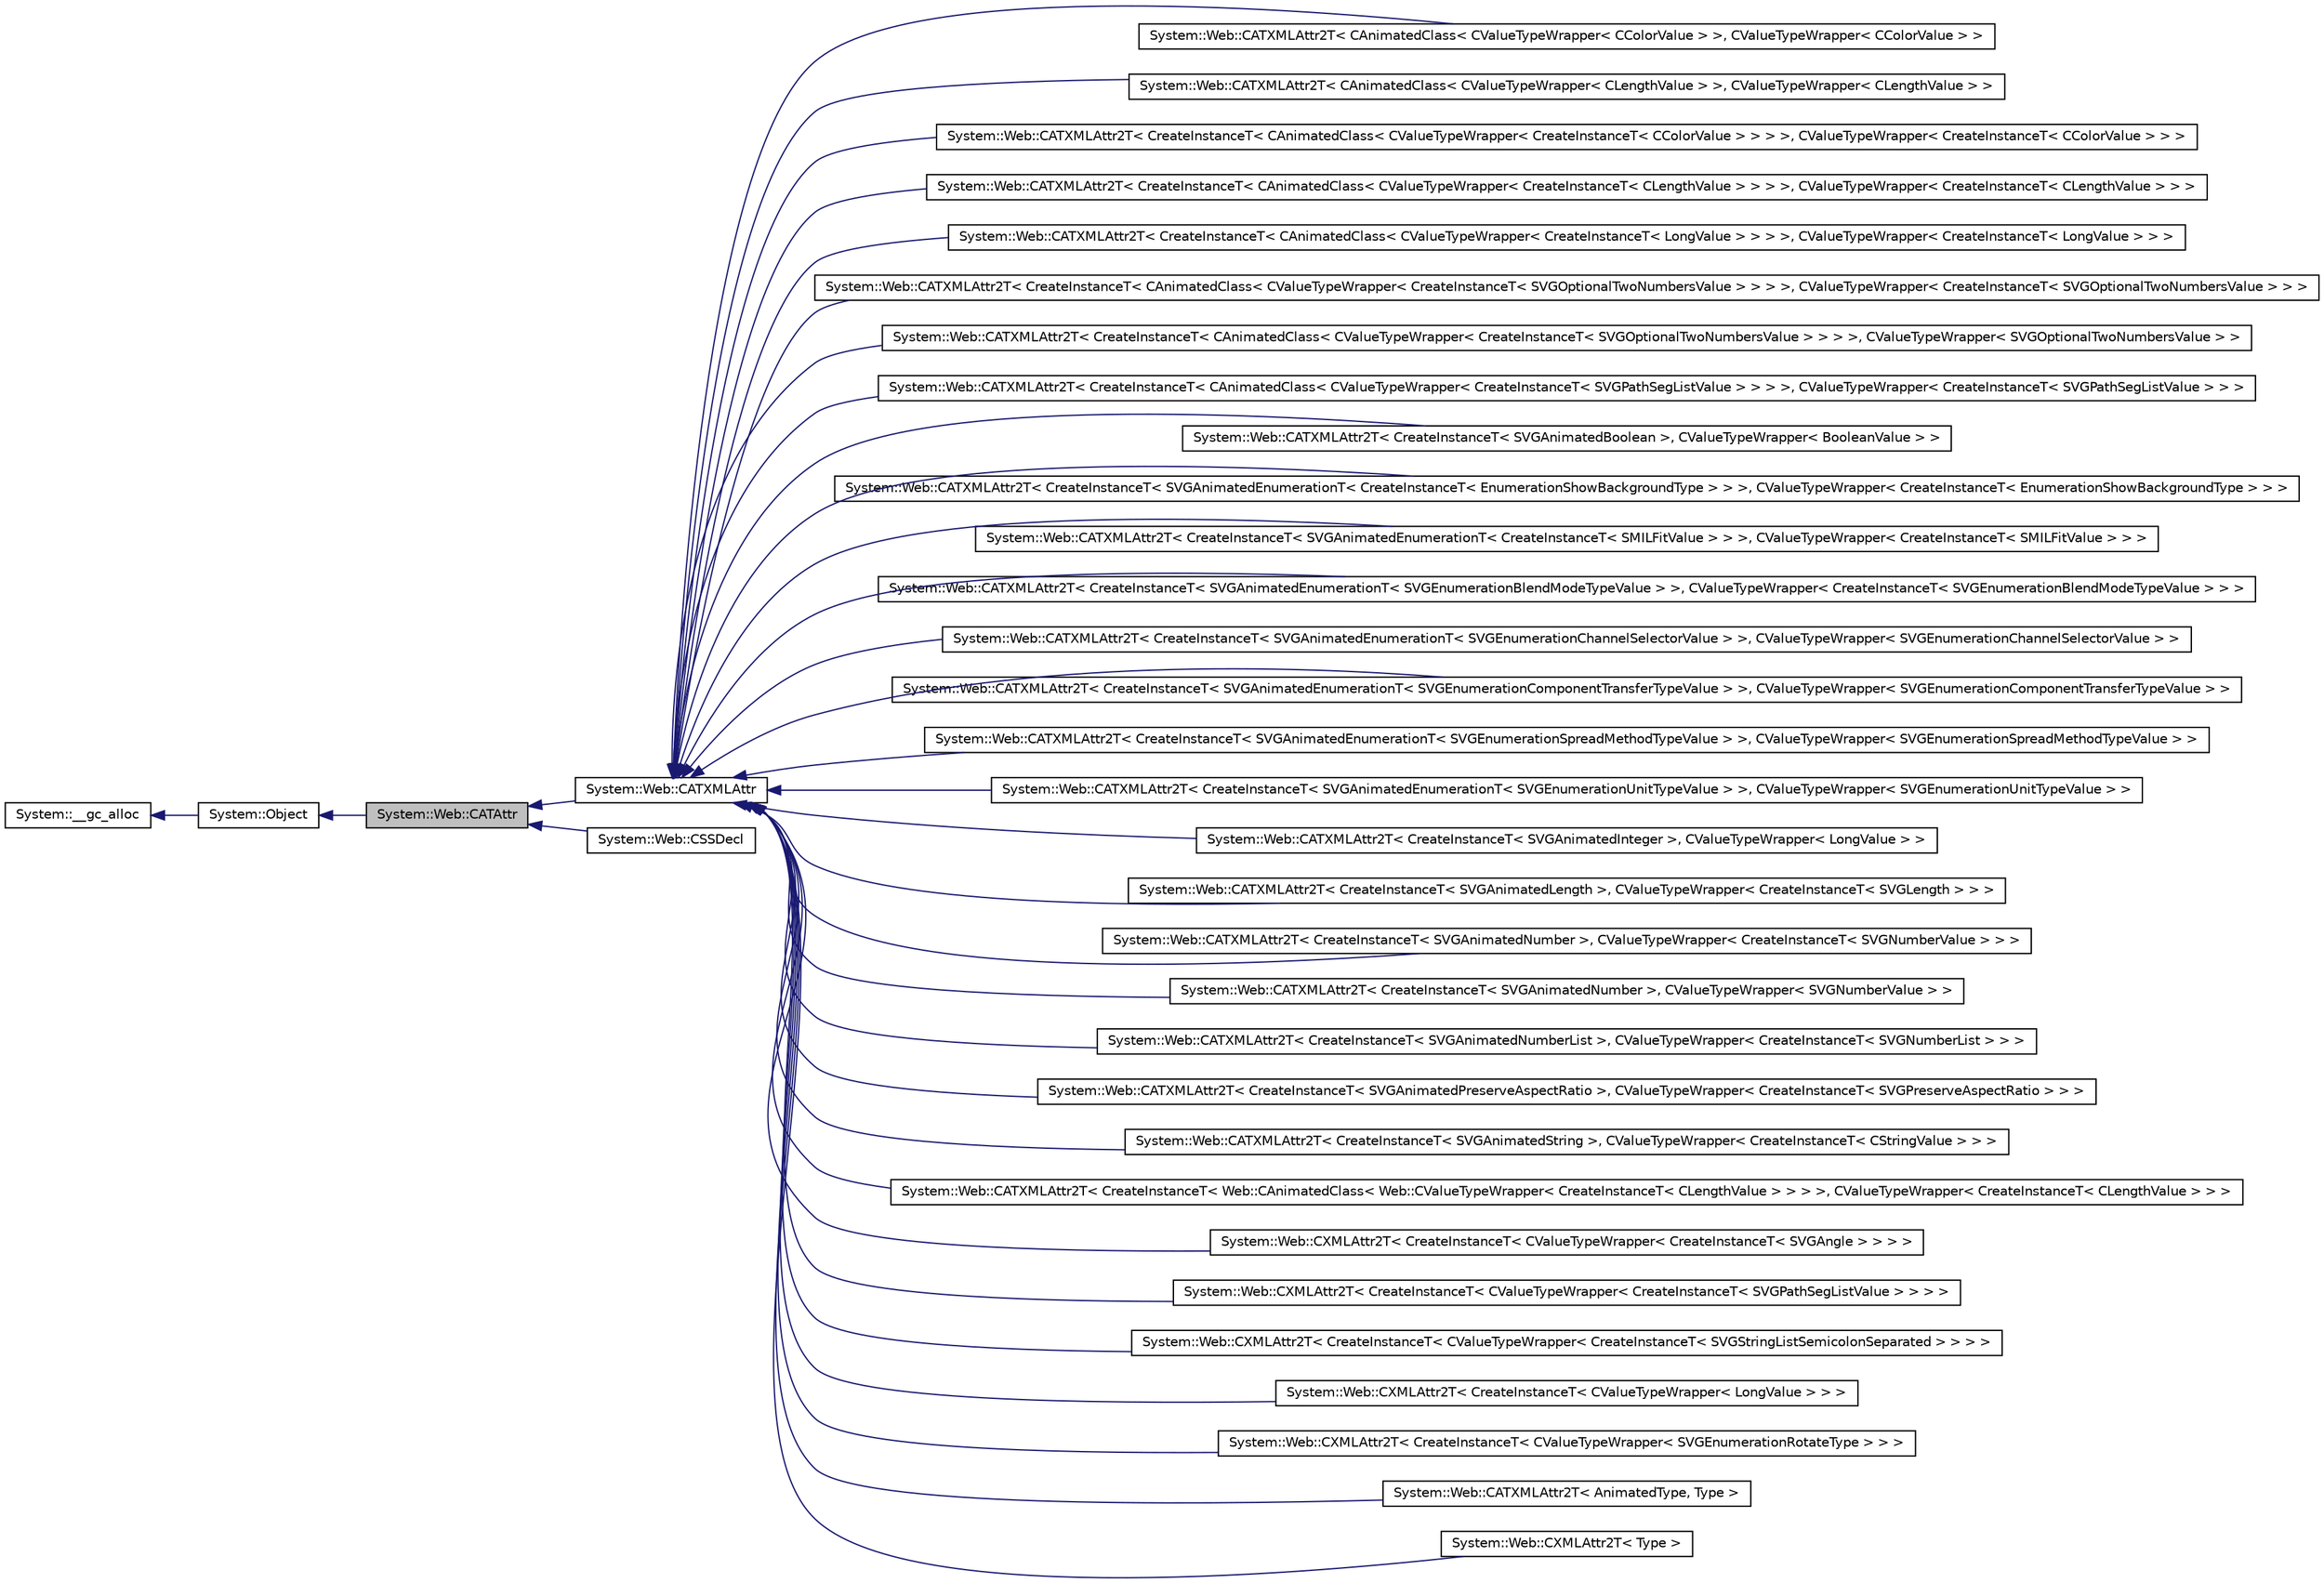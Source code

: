 digraph G
{
  edge [fontname="Helvetica",fontsize="10",labelfontname="Helvetica",labelfontsize="10"];
  node [fontname="Helvetica",fontsize="10",shape=record];
  rankdir="LR";
  Node1 [label="System::Web::CATAttr",height=0.2,width=0.4,color="black", fillcolor="grey75", style="filled" fontcolor="black"];
  Node2 -> Node1 [dir="back",color="midnightblue",fontsize="10",style="solid",fontname="Helvetica"];
  Node2 [label="System::Object",height=0.2,width=0.4,color="black", fillcolor="white", style="filled",URL="$class_system_1_1_object.html"];
  Node3 -> Node2 [dir="back",color="midnightblue",fontsize="10",style="solid",fontname="Helvetica"];
  Node3 [label="System::__gc_alloc",height=0.2,width=0.4,color="black", fillcolor="white", style="filled",URL="$class_system_1_1____gc__alloc.html"];
  Node1 -> Node4 [dir="back",color="midnightblue",fontsize="10",style="solid",fontname="Helvetica"];
  Node4 [label="System::Web::CATXMLAttr",height=0.2,width=0.4,color="black", fillcolor="white", style="filled",URL="$class_system_1_1_web_1_1_c_a_t_x_m_l_attr.html"];
  Node4 -> Node5 [dir="back",color="midnightblue",fontsize="10",style="solid",fontname="Helvetica"];
  Node5 [label="System::Web::CATXMLAttr2T\< CAnimatedClass\< CValueTypeWrapper\< CColorValue \> \>, CValueTypeWrapper\< CColorValue \> \>",height=0.2,width=0.4,color="black", fillcolor="white", style="filled",URL="$class_system_1_1_web_1_1_c_a_t_x_m_l_attr2_t.html"];
  Node4 -> Node6 [dir="back",color="midnightblue",fontsize="10",style="solid",fontname="Helvetica"];
  Node6 [label="System::Web::CATXMLAttr2T\< CAnimatedClass\< CValueTypeWrapper\< CLengthValue \> \>, CValueTypeWrapper\< CLengthValue \> \>",height=0.2,width=0.4,color="black", fillcolor="white", style="filled",URL="$class_system_1_1_web_1_1_c_a_t_x_m_l_attr2_t.html"];
  Node4 -> Node7 [dir="back",color="midnightblue",fontsize="10",style="solid",fontname="Helvetica"];
  Node7 [label="System::Web::CATXMLAttr2T\< CreateInstanceT\< CAnimatedClass\< CValueTypeWrapper\< CreateInstanceT\< CColorValue \> \> \> \>, CValueTypeWrapper\< CreateInstanceT\< CColorValue \> \> \>",height=0.2,width=0.4,color="black", fillcolor="white", style="filled",URL="$class_system_1_1_web_1_1_c_a_t_x_m_l_attr2_t.html"];
  Node4 -> Node8 [dir="back",color="midnightblue",fontsize="10",style="solid",fontname="Helvetica"];
  Node8 [label="System::Web::CATXMLAttr2T\< CreateInstanceT\< CAnimatedClass\< CValueTypeWrapper\< CreateInstanceT\< CLengthValue \> \> \> \>, CValueTypeWrapper\< CreateInstanceT\< CLengthValue \> \> \>",height=0.2,width=0.4,color="black", fillcolor="white", style="filled",URL="$class_system_1_1_web_1_1_c_a_t_x_m_l_attr2_t.html"];
  Node4 -> Node9 [dir="back",color="midnightblue",fontsize="10",style="solid",fontname="Helvetica"];
  Node9 [label="System::Web::CATXMLAttr2T\< CreateInstanceT\< CAnimatedClass\< CValueTypeWrapper\< CreateInstanceT\< LongValue \> \> \> \>, CValueTypeWrapper\< CreateInstanceT\< LongValue \> \> \>",height=0.2,width=0.4,color="black", fillcolor="white", style="filled",URL="$class_system_1_1_web_1_1_c_a_t_x_m_l_attr2_t.html"];
  Node4 -> Node10 [dir="back",color="midnightblue",fontsize="10",style="solid",fontname="Helvetica"];
  Node10 [label="System::Web::CATXMLAttr2T\< CreateInstanceT\< CAnimatedClass\< CValueTypeWrapper\< CreateInstanceT\< SVGOptionalTwoNumbersValue \> \> \> \>, CValueTypeWrapper\< CreateInstanceT\< SVGOptionalTwoNumbersValue \> \> \>",height=0.2,width=0.4,color="black", fillcolor="white", style="filled",URL="$class_system_1_1_web_1_1_c_a_t_x_m_l_attr2_t.html"];
  Node4 -> Node11 [dir="back",color="midnightblue",fontsize="10",style="solid",fontname="Helvetica"];
  Node11 [label="System::Web::CATXMLAttr2T\< CreateInstanceT\< CAnimatedClass\< CValueTypeWrapper\< CreateInstanceT\< SVGOptionalTwoNumbersValue \> \> \> \>, CValueTypeWrapper\< SVGOptionalTwoNumbersValue \> \>",height=0.2,width=0.4,color="black", fillcolor="white", style="filled",URL="$class_system_1_1_web_1_1_c_a_t_x_m_l_attr2_t.html"];
  Node4 -> Node12 [dir="back",color="midnightblue",fontsize="10",style="solid",fontname="Helvetica"];
  Node12 [label="System::Web::CATXMLAttr2T\< CreateInstanceT\< CAnimatedClass\< CValueTypeWrapper\< CreateInstanceT\< SVGPathSegListValue \> \> \> \>, CValueTypeWrapper\< CreateInstanceT\< SVGPathSegListValue \> \> \>",height=0.2,width=0.4,color="black", fillcolor="white", style="filled",URL="$class_system_1_1_web_1_1_c_a_t_x_m_l_attr2_t.html"];
  Node4 -> Node13 [dir="back",color="midnightblue",fontsize="10",style="solid",fontname="Helvetica"];
  Node13 [label="System::Web::CATXMLAttr2T\< CreateInstanceT\< SVGAnimatedBoolean \>, CValueTypeWrapper\< BooleanValue \> \>",height=0.2,width=0.4,color="black", fillcolor="white", style="filled",URL="$class_system_1_1_web_1_1_c_a_t_x_m_l_attr2_t.html"];
  Node4 -> Node14 [dir="back",color="midnightblue",fontsize="10",style="solid",fontname="Helvetica"];
  Node14 [label="System::Web::CATXMLAttr2T\< CreateInstanceT\< SVGAnimatedEnumerationT\< CreateInstanceT\< EnumerationShowBackgroundType \> \> \>, CValueTypeWrapper\< CreateInstanceT\< EnumerationShowBackgroundType \> \> \>",height=0.2,width=0.4,color="black", fillcolor="white", style="filled",URL="$class_system_1_1_web_1_1_c_a_t_x_m_l_attr2_t.html"];
  Node4 -> Node15 [dir="back",color="midnightblue",fontsize="10",style="solid",fontname="Helvetica"];
  Node15 [label="System::Web::CATXMLAttr2T\< CreateInstanceT\< SVGAnimatedEnumerationT\< CreateInstanceT\< SMILFitValue \> \> \>, CValueTypeWrapper\< CreateInstanceT\< SMILFitValue \> \> \>",height=0.2,width=0.4,color="black", fillcolor="white", style="filled",URL="$class_system_1_1_web_1_1_c_a_t_x_m_l_attr2_t.html"];
  Node4 -> Node16 [dir="back",color="midnightblue",fontsize="10",style="solid",fontname="Helvetica"];
  Node16 [label="System::Web::CATXMLAttr2T\< CreateInstanceT\< SVGAnimatedEnumerationT\< SVGEnumerationBlendModeTypeValue \> \>, CValueTypeWrapper\< CreateInstanceT\< SVGEnumerationBlendModeTypeValue \> \> \>",height=0.2,width=0.4,color="black", fillcolor="white", style="filled",URL="$class_system_1_1_web_1_1_c_a_t_x_m_l_attr2_t.html"];
  Node4 -> Node17 [dir="back",color="midnightblue",fontsize="10",style="solid",fontname="Helvetica"];
  Node17 [label="System::Web::CATXMLAttr2T\< CreateInstanceT\< SVGAnimatedEnumerationT\< SVGEnumerationChannelSelectorValue \> \>, CValueTypeWrapper\< SVGEnumerationChannelSelectorValue \> \>",height=0.2,width=0.4,color="black", fillcolor="white", style="filled",URL="$class_system_1_1_web_1_1_c_a_t_x_m_l_attr2_t.html"];
  Node4 -> Node18 [dir="back",color="midnightblue",fontsize="10",style="solid",fontname="Helvetica"];
  Node18 [label="System::Web::CATXMLAttr2T\< CreateInstanceT\< SVGAnimatedEnumerationT\< SVGEnumerationComponentTransferTypeValue \> \>, CValueTypeWrapper\< SVGEnumerationComponentTransferTypeValue \> \>",height=0.2,width=0.4,color="black", fillcolor="white", style="filled",URL="$class_system_1_1_web_1_1_c_a_t_x_m_l_attr2_t.html"];
  Node4 -> Node19 [dir="back",color="midnightblue",fontsize="10",style="solid",fontname="Helvetica"];
  Node19 [label="System::Web::CATXMLAttr2T\< CreateInstanceT\< SVGAnimatedEnumerationT\< SVGEnumerationSpreadMethodTypeValue \> \>, CValueTypeWrapper\< SVGEnumerationSpreadMethodTypeValue \> \>",height=0.2,width=0.4,color="black", fillcolor="white", style="filled",URL="$class_system_1_1_web_1_1_c_a_t_x_m_l_attr2_t.html"];
  Node4 -> Node20 [dir="back",color="midnightblue",fontsize="10",style="solid",fontname="Helvetica"];
  Node20 [label="System::Web::CATXMLAttr2T\< CreateInstanceT\< SVGAnimatedEnumerationT\< SVGEnumerationUnitTypeValue \> \>, CValueTypeWrapper\< SVGEnumerationUnitTypeValue \> \>",height=0.2,width=0.4,color="black", fillcolor="white", style="filled",URL="$class_system_1_1_web_1_1_c_a_t_x_m_l_attr2_t.html"];
  Node4 -> Node21 [dir="back",color="midnightblue",fontsize="10",style="solid",fontname="Helvetica"];
  Node21 [label="System::Web::CATXMLAttr2T\< CreateInstanceT\< SVGAnimatedInteger \>, CValueTypeWrapper\< LongValue \> \>",height=0.2,width=0.4,color="black", fillcolor="white", style="filled",URL="$class_system_1_1_web_1_1_c_a_t_x_m_l_attr2_t.html"];
  Node4 -> Node22 [dir="back",color="midnightblue",fontsize="10",style="solid",fontname="Helvetica"];
  Node22 [label="System::Web::CATXMLAttr2T\< CreateInstanceT\< SVGAnimatedLength \>, CValueTypeWrapper\< CreateInstanceT\< SVGLength \> \> \>",height=0.2,width=0.4,color="black", fillcolor="white", style="filled",URL="$class_system_1_1_web_1_1_c_a_t_x_m_l_attr2_t.html"];
  Node4 -> Node23 [dir="back",color="midnightblue",fontsize="10",style="solid",fontname="Helvetica"];
  Node23 [label="System::Web::CATXMLAttr2T\< CreateInstanceT\< SVGAnimatedNumber \>, CValueTypeWrapper\< CreateInstanceT\< SVGNumberValue \> \> \>",height=0.2,width=0.4,color="black", fillcolor="white", style="filled",URL="$class_system_1_1_web_1_1_c_a_t_x_m_l_attr2_t.html"];
  Node4 -> Node24 [dir="back",color="midnightblue",fontsize="10",style="solid",fontname="Helvetica"];
  Node24 [label="System::Web::CATXMLAttr2T\< CreateInstanceT\< SVGAnimatedNumber \>, CValueTypeWrapper\< SVGNumberValue \> \>",height=0.2,width=0.4,color="black", fillcolor="white", style="filled",URL="$class_system_1_1_web_1_1_c_a_t_x_m_l_attr2_t.html"];
  Node4 -> Node25 [dir="back",color="midnightblue",fontsize="10",style="solid",fontname="Helvetica"];
  Node25 [label="System::Web::CATXMLAttr2T\< CreateInstanceT\< SVGAnimatedNumberList \>, CValueTypeWrapper\< CreateInstanceT\< SVGNumberList \> \> \>",height=0.2,width=0.4,color="black", fillcolor="white", style="filled",URL="$class_system_1_1_web_1_1_c_a_t_x_m_l_attr2_t.html"];
  Node4 -> Node26 [dir="back",color="midnightblue",fontsize="10",style="solid",fontname="Helvetica"];
  Node26 [label="System::Web::CATXMLAttr2T\< CreateInstanceT\< SVGAnimatedPreserveAspectRatio \>, CValueTypeWrapper\< CreateInstanceT\< SVGPreserveAspectRatio \> \> \>",height=0.2,width=0.4,color="black", fillcolor="white", style="filled",URL="$class_system_1_1_web_1_1_c_a_t_x_m_l_attr2_t.html"];
  Node4 -> Node27 [dir="back",color="midnightblue",fontsize="10",style="solid",fontname="Helvetica"];
  Node27 [label="System::Web::CATXMLAttr2T\< CreateInstanceT\< SVGAnimatedString \>, CValueTypeWrapper\< CreateInstanceT\< CStringValue \> \> \>",height=0.2,width=0.4,color="black", fillcolor="white", style="filled",URL="$class_system_1_1_web_1_1_c_a_t_x_m_l_attr2_t.html"];
  Node4 -> Node28 [dir="back",color="midnightblue",fontsize="10",style="solid",fontname="Helvetica"];
  Node28 [label="System::Web::CATXMLAttr2T\< CreateInstanceT\< Web::CAnimatedClass\< Web::CValueTypeWrapper\< CreateInstanceT\< CLengthValue \> \> \> \>, CValueTypeWrapper\< CreateInstanceT\< CLengthValue \> \> \>",height=0.2,width=0.4,color="black", fillcolor="white", style="filled",URL="$class_system_1_1_web_1_1_c_a_t_x_m_l_attr2_t.html"];
  Node4 -> Node29 [dir="back",color="midnightblue",fontsize="10",style="solid",fontname="Helvetica"];
  Node29 [label="System::Web::CXMLAttr2T\< CreateInstanceT\< CValueTypeWrapper\< CreateInstanceT\< SVGAngle \> \> \> \>",height=0.2,width=0.4,color="black", fillcolor="white", style="filled",URL="$class_system_1_1_web_1_1_c_x_m_l_attr2_t.html"];
  Node4 -> Node30 [dir="back",color="midnightblue",fontsize="10",style="solid",fontname="Helvetica"];
  Node30 [label="System::Web::CXMLAttr2T\< CreateInstanceT\< CValueTypeWrapper\< CreateInstanceT\< SVGPathSegListValue \> \> \> \>",height=0.2,width=0.4,color="black", fillcolor="white", style="filled",URL="$class_system_1_1_web_1_1_c_x_m_l_attr2_t.html"];
  Node4 -> Node31 [dir="back",color="midnightblue",fontsize="10",style="solid",fontname="Helvetica"];
  Node31 [label="System::Web::CXMLAttr2T\< CreateInstanceT\< CValueTypeWrapper\< CreateInstanceT\< SVGStringListSemicolonSeparated \> \> \> \>",height=0.2,width=0.4,color="black", fillcolor="white", style="filled",URL="$class_system_1_1_web_1_1_c_x_m_l_attr2_t.html"];
  Node4 -> Node32 [dir="back",color="midnightblue",fontsize="10",style="solid",fontname="Helvetica"];
  Node32 [label="System::Web::CXMLAttr2T\< CreateInstanceT\< CValueTypeWrapper\< LongValue \> \> \>",height=0.2,width=0.4,color="black", fillcolor="white", style="filled",URL="$class_system_1_1_web_1_1_c_x_m_l_attr2_t.html"];
  Node4 -> Node33 [dir="back",color="midnightblue",fontsize="10",style="solid",fontname="Helvetica"];
  Node33 [label="System::Web::CXMLAttr2T\< CreateInstanceT\< CValueTypeWrapper\< SVGEnumerationRotateType \> \> \>",height=0.2,width=0.4,color="black", fillcolor="white", style="filled",URL="$class_system_1_1_web_1_1_c_x_m_l_attr2_t.html"];
  Node4 -> Node34 [dir="back",color="midnightblue",fontsize="10",style="solid",fontname="Helvetica"];
  Node34 [label="System::Web::CATXMLAttr2T\< AnimatedType, Type \>",height=0.2,width=0.4,color="black", fillcolor="white", style="filled",URL="$class_system_1_1_web_1_1_c_a_t_x_m_l_attr2_t.html"];
  Node4 -> Node35 [dir="back",color="midnightblue",fontsize="10",style="solid",fontname="Helvetica"];
  Node35 [label="System::Web::CXMLAttr2T\< Type \>",height=0.2,width=0.4,color="black", fillcolor="white", style="filled",URL="$class_system_1_1_web_1_1_c_x_m_l_attr2_t.html"];
  Node1 -> Node36 [dir="back",color="midnightblue",fontsize="10",style="solid",fontname="Helvetica"];
  Node36 [label="System::Web::CSSDecl",height=0.2,width=0.4,color="black", fillcolor="white", style="filled",URL="$class_system_1_1_web_1_1_c_s_s_decl.html"];
}
